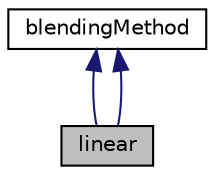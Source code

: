 digraph "linear"
{
  bgcolor="transparent";
  edge [fontname="Helvetica",fontsize="10",labelfontname="Helvetica",labelfontsize="10"];
  node [fontname="Helvetica",fontsize="10",shape=record];
  Node1 [label="linear",height=0.2,width=0.4,color="black", fillcolor="grey75", style="filled", fontcolor="black"];
  Node2 -> Node1 [dir="back",color="midnightblue",fontsize="10",style="solid",fontname="Helvetica"];
  Node2 [label="blendingMethod",height=0.2,width=0.4,color="black",URL="$a00140.html"];
  Node2 -> Node1 [dir="back",color="midnightblue",fontsize="10",style="solid",fontname="Helvetica"];
}
